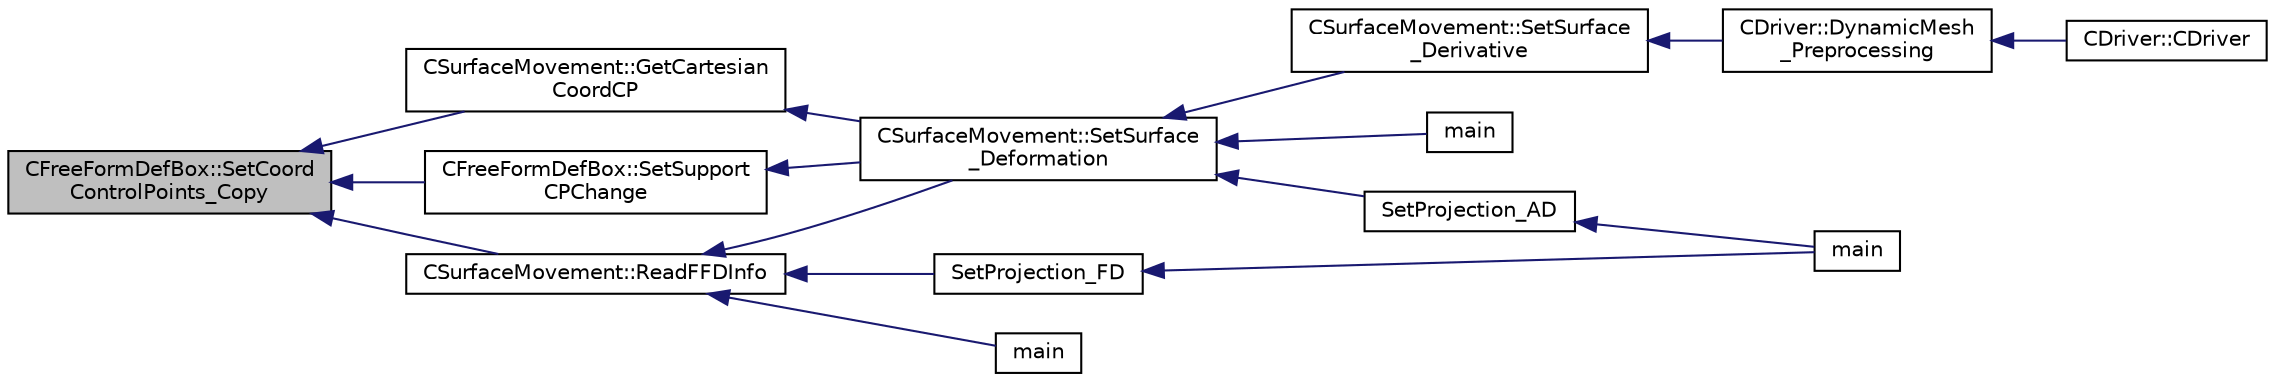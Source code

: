 digraph "CFreeFormDefBox::SetCoordControlPoints_Copy"
{
  edge [fontname="Helvetica",fontsize="10",labelfontname="Helvetica",labelfontsize="10"];
  node [fontname="Helvetica",fontsize="10",shape=record];
  rankdir="LR";
  Node819 [label="CFreeFormDefBox::SetCoord\lControlPoints_Copy",height=0.2,width=0.4,color="black", fillcolor="grey75", style="filled", fontcolor="black"];
  Node819 -> Node820 [dir="back",color="midnightblue",fontsize="10",style="solid",fontname="Helvetica"];
  Node820 [label="CSurfaceMovement::GetCartesian\lCoordCP",height=0.2,width=0.4,color="black", fillcolor="white", style="filled",URL="$class_c_surface_movement.html#a0e78a05648d4f4c74e364f6615023cfa",tooltip="Get the cartes. "];
  Node820 -> Node821 [dir="back",color="midnightblue",fontsize="10",style="solid",fontname="Helvetica"];
  Node821 [label="CSurfaceMovement::SetSurface\l_Deformation",height=0.2,width=0.4,color="black", fillcolor="white", style="filled",URL="$class_c_surface_movement.html#a23bec9fbe1bcd7f6117100de93381ac3",tooltip="Set the surface/boundary deformation. "];
  Node821 -> Node822 [dir="back",color="midnightblue",fontsize="10",style="solid",fontname="Helvetica"];
  Node822 [label="CSurfaceMovement::SetSurface\l_Derivative",height=0.2,width=0.4,color="black", fillcolor="white", style="filled",URL="$class_c_surface_movement.html#af6aac73d04565bf6e9b81305b66e97e7",tooltip="Set derivatives of the surface/boundary deformation. "];
  Node822 -> Node823 [dir="back",color="midnightblue",fontsize="10",style="solid",fontname="Helvetica"];
  Node823 [label="CDriver::DynamicMesh\l_Preprocessing",height=0.2,width=0.4,color="black", fillcolor="white", style="filled",URL="$class_c_driver.html#af585d91d9c08dbddcc2b3e67dd5f5af9",tooltip="GridMovement_Preprocessing. "];
  Node823 -> Node824 [dir="back",color="midnightblue",fontsize="10",style="solid",fontname="Helvetica"];
  Node824 [label="CDriver::CDriver",height=0.2,width=0.4,color="black", fillcolor="white", style="filled",URL="$class_c_driver.html#a3fca4a013a6efa9bbb38fe78a86b5f3d",tooltip="Constructor of the class. "];
  Node821 -> Node825 [dir="back",color="midnightblue",fontsize="10",style="solid",fontname="Helvetica"];
  Node825 [label="main",height=0.2,width=0.4,color="black", fillcolor="white", style="filled",URL="$_s_u2___d_e_f_8cpp.html#a0ddf1224851353fc92bfbff6f499fa97"];
  Node821 -> Node826 [dir="back",color="midnightblue",fontsize="10",style="solid",fontname="Helvetica"];
  Node826 [label="SetProjection_AD",height=0.2,width=0.4,color="black", fillcolor="white", style="filled",URL="$_s_u2___d_o_t_8cpp.html#a3fceed882e8eb3d6796c8e8396af7d87",tooltip="Projection of the surface sensitivity using algorithmic differentiation (AD). "];
  Node826 -> Node827 [dir="back",color="midnightblue",fontsize="10",style="solid",fontname="Helvetica"];
  Node827 [label="main",height=0.2,width=0.4,color="black", fillcolor="white", style="filled",URL="$_s_u2___d_o_t_8cpp.html#a0ddf1224851353fc92bfbff6f499fa97"];
  Node819 -> Node828 [dir="back",color="midnightblue",fontsize="10",style="solid",fontname="Helvetica"];
  Node828 [label="CSurfaceMovement::ReadFFDInfo",height=0.2,width=0.4,color="black", fillcolor="white", style="filled",URL="$class_c_surface_movement.html#a787a072698f52fcc1a4ca55e8052f205",tooltip="Read the free form information from the grid input file. "];
  Node828 -> Node821 [dir="back",color="midnightblue",fontsize="10",style="solid",fontname="Helvetica"];
  Node828 -> Node829 [dir="back",color="midnightblue",fontsize="10",style="solid",fontname="Helvetica"];
  Node829 [label="SetProjection_FD",height=0.2,width=0.4,color="black", fillcolor="white", style="filled",URL="$_s_u2___d_o_t_8cpp.html#a5c5163a755085e03f1dfa23aeb7e21f2",tooltip="Projection of the surface sensitivity using finite differences (FD). "];
  Node829 -> Node827 [dir="back",color="midnightblue",fontsize="10",style="solid",fontname="Helvetica"];
  Node828 -> Node830 [dir="back",color="midnightblue",fontsize="10",style="solid",fontname="Helvetica"];
  Node830 [label="main",height=0.2,width=0.4,color="black", fillcolor="white", style="filled",URL="$_s_u2___g_e_o_8cpp.html#a0ddf1224851353fc92bfbff6f499fa97"];
  Node819 -> Node831 [dir="back",color="midnightblue",fontsize="10",style="solid",fontname="Helvetica"];
  Node831 [label="CFreeFormDefBox::SetSupport\lCPChange",height=0.2,width=0.4,color="black", fillcolor="white", style="filled",URL="$class_c_free_form_def_box.html#abe734246d9e32e869eb322b04e676eb3",tooltip="Change the the position of the corners of the unitary FFDBox, and find the position of the control po..."];
  Node831 -> Node821 [dir="back",color="midnightblue",fontsize="10",style="solid",fontname="Helvetica"];
}
